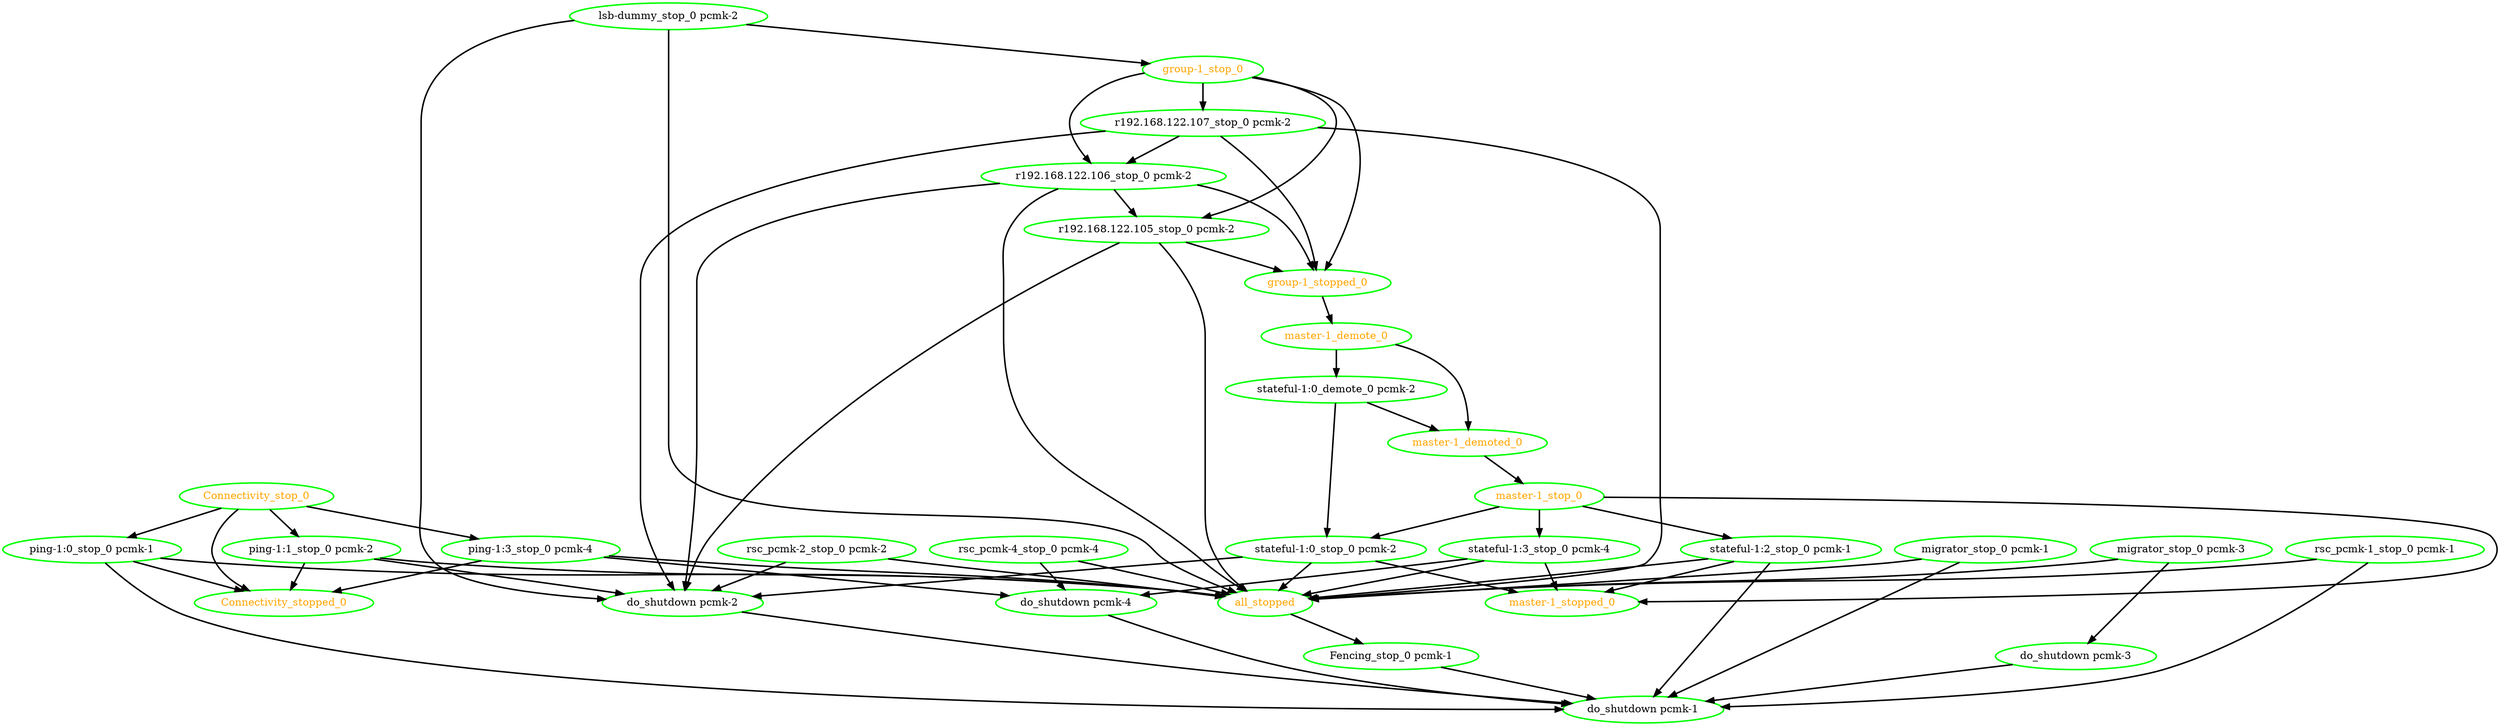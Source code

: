 digraph "g" {
"Connectivity_stop_0" -> "Connectivity_stopped_0" [ style = bold]
"Connectivity_stop_0" -> "ping-1:0_stop_0 pcmk-1" [ style = bold]
"Connectivity_stop_0" -> "ping-1:1_stop_0 pcmk-2" [ style = bold]
"Connectivity_stop_0" -> "ping-1:3_stop_0 pcmk-4" [ style = bold]
"Connectivity_stop_0" [ style=bold color="green" fontcolor="orange"]
"Connectivity_stopped_0" [ style=bold color="green" fontcolor="orange"]
"Fencing_stop_0 pcmk-1" -> "do_shutdown pcmk-1" [ style = bold]
"Fencing_stop_0 pcmk-1" [ style=bold color="green" fontcolor="black"]
"all_stopped" -> "Fencing_stop_0 pcmk-1" [ style = bold]
"all_stopped" [ style=bold color="green" fontcolor="orange"]
"do_shutdown pcmk-1" [ style=bold color="green" fontcolor="black"]
"do_shutdown pcmk-2" -> "do_shutdown pcmk-1" [ style = bold]
"do_shutdown pcmk-2" [ style=bold color="green" fontcolor="black"]
"do_shutdown pcmk-3" -> "do_shutdown pcmk-1" [ style = bold]
"do_shutdown pcmk-3" [ style=bold color="green" fontcolor="black"]
"do_shutdown pcmk-4" -> "do_shutdown pcmk-1" [ style = bold]
"do_shutdown pcmk-4" [ style=bold color="green" fontcolor="black"]
"group-1_stop_0" -> "group-1_stopped_0" [ style = bold]
"group-1_stop_0" -> "r192.168.122.105_stop_0 pcmk-2" [ style = bold]
"group-1_stop_0" -> "r192.168.122.106_stop_0 pcmk-2" [ style = bold]
"group-1_stop_0" -> "r192.168.122.107_stop_0 pcmk-2" [ style = bold]
"group-1_stop_0" [ style=bold color="green" fontcolor="orange"]
"group-1_stopped_0" -> "master-1_demote_0" [ style = bold]
"group-1_stopped_0" [ style=bold color="green" fontcolor="orange"]
"lsb-dummy_stop_0 pcmk-2" -> "all_stopped" [ style = bold]
"lsb-dummy_stop_0 pcmk-2" -> "do_shutdown pcmk-2" [ style = bold]
"lsb-dummy_stop_0 pcmk-2" -> "group-1_stop_0" [ style = bold]
"lsb-dummy_stop_0 pcmk-2" [ style=bold color="green" fontcolor="black"]
"master-1_demote_0" -> "master-1_demoted_0" [ style = bold]
"master-1_demote_0" -> "stateful-1:0_demote_0 pcmk-2" [ style = bold]
"master-1_demote_0" [ style=bold color="green" fontcolor="orange"]
"master-1_demoted_0" -> "master-1_stop_0" [ style = bold]
"master-1_demoted_0" [ style=bold color="green" fontcolor="orange"]
"master-1_stop_0" -> "master-1_stopped_0" [ style = bold]
"master-1_stop_0" -> "stateful-1:0_stop_0 pcmk-2" [ style = bold]
"master-1_stop_0" -> "stateful-1:2_stop_0 pcmk-1" [ style = bold]
"master-1_stop_0" -> "stateful-1:3_stop_0 pcmk-4" [ style = bold]
"master-1_stop_0" [ style=bold color="green" fontcolor="orange"]
"master-1_stopped_0" [ style=bold color="green" fontcolor="orange"]
"migrator_stop_0 pcmk-1" -> "all_stopped" [ style = bold]
"migrator_stop_0 pcmk-1" -> "do_shutdown pcmk-1" [ style = bold]
"migrator_stop_0 pcmk-1" [ style=bold color="green" fontcolor="black"]
"migrator_stop_0 pcmk-3" -> "all_stopped" [ style = bold]
"migrator_stop_0 pcmk-3" -> "do_shutdown pcmk-3" [ style = bold]
"migrator_stop_0 pcmk-3" [ style=bold color="green" fontcolor="black"]
"ping-1:0_stop_0 pcmk-1" -> "Connectivity_stopped_0" [ style = bold]
"ping-1:0_stop_0 pcmk-1" -> "all_stopped" [ style = bold]
"ping-1:0_stop_0 pcmk-1" -> "do_shutdown pcmk-1" [ style = bold]
"ping-1:0_stop_0 pcmk-1" [ style=bold color="green" fontcolor="black"]
"ping-1:1_stop_0 pcmk-2" -> "Connectivity_stopped_0" [ style = bold]
"ping-1:1_stop_0 pcmk-2" -> "all_stopped" [ style = bold]
"ping-1:1_stop_0 pcmk-2" -> "do_shutdown pcmk-2" [ style = bold]
"ping-1:1_stop_0 pcmk-2" [ style=bold color="green" fontcolor="black"]
"ping-1:3_stop_0 pcmk-4" -> "Connectivity_stopped_0" [ style = bold]
"ping-1:3_stop_0 pcmk-4" -> "all_stopped" [ style = bold]
"ping-1:3_stop_0 pcmk-4" -> "do_shutdown pcmk-4" [ style = bold]
"ping-1:3_stop_0 pcmk-4" [ style=bold color="green" fontcolor="black"]
"r192.168.122.105_stop_0 pcmk-2" -> "all_stopped" [ style = bold]
"r192.168.122.105_stop_0 pcmk-2" -> "do_shutdown pcmk-2" [ style = bold]
"r192.168.122.105_stop_0 pcmk-2" -> "group-1_stopped_0" [ style = bold]
"r192.168.122.105_stop_0 pcmk-2" [ style=bold color="green" fontcolor="black"]
"r192.168.122.106_stop_0 pcmk-2" -> "all_stopped" [ style = bold]
"r192.168.122.106_stop_0 pcmk-2" -> "do_shutdown pcmk-2" [ style = bold]
"r192.168.122.106_stop_0 pcmk-2" -> "group-1_stopped_0" [ style = bold]
"r192.168.122.106_stop_0 pcmk-2" -> "r192.168.122.105_stop_0 pcmk-2" [ style = bold]
"r192.168.122.106_stop_0 pcmk-2" [ style=bold color="green" fontcolor="black"]
"r192.168.122.107_stop_0 pcmk-2" -> "all_stopped" [ style = bold]
"r192.168.122.107_stop_0 pcmk-2" -> "do_shutdown pcmk-2" [ style = bold]
"r192.168.122.107_stop_0 pcmk-2" -> "group-1_stopped_0" [ style = bold]
"r192.168.122.107_stop_0 pcmk-2" -> "r192.168.122.106_stop_0 pcmk-2" [ style = bold]
"r192.168.122.107_stop_0 pcmk-2" [ style=bold color="green" fontcolor="black"]
"rsc_pcmk-1_stop_0 pcmk-1" -> "all_stopped" [ style = bold]
"rsc_pcmk-1_stop_0 pcmk-1" -> "do_shutdown pcmk-1" [ style = bold]
"rsc_pcmk-1_stop_0 pcmk-1" [ style=bold color="green" fontcolor="black"]
"rsc_pcmk-2_stop_0 pcmk-2" -> "all_stopped" [ style = bold]
"rsc_pcmk-2_stop_0 pcmk-2" -> "do_shutdown pcmk-2" [ style = bold]
"rsc_pcmk-2_stop_0 pcmk-2" [ style=bold color="green" fontcolor="black"]
"rsc_pcmk-4_stop_0 pcmk-4" -> "all_stopped" [ style = bold]
"rsc_pcmk-4_stop_0 pcmk-4" -> "do_shutdown pcmk-4" [ style = bold]
"rsc_pcmk-4_stop_0 pcmk-4" [ style=bold color="green" fontcolor="black"]
"stateful-1:0_demote_0 pcmk-2" -> "master-1_demoted_0" [ style = bold]
"stateful-1:0_demote_0 pcmk-2" -> "stateful-1:0_stop_0 pcmk-2" [ style = bold]
"stateful-1:0_demote_0 pcmk-2" [ style=bold color="green" fontcolor="black"]
"stateful-1:0_stop_0 pcmk-2" -> "all_stopped" [ style = bold]
"stateful-1:0_stop_0 pcmk-2" -> "do_shutdown pcmk-2" [ style = bold]
"stateful-1:0_stop_0 pcmk-2" -> "master-1_stopped_0" [ style = bold]
"stateful-1:0_stop_0 pcmk-2" [ style=bold color="green" fontcolor="black"]
"stateful-1:2_stop_0 pcmk-1" -> "all_stopped" [ style = bold]
"stateful-1:2_stop_0 pcmk-1" -> "do_shutdown pcmk-1" [ style = bold]
"stateful-1:2_stop_0 pcmk-1" -> "master-1_stopped_0" [ style = bold]
"stateful-1:2_stop_0 pcmk-1" [ style=bold color="green" fontcolor="black"]
"stateful-1:3_stop_0 pcmk-4" -> "all_stopped" [ style = bold]
"stateful-1:3_stop_0 pcmk-4" -> "do_shutdown pcmk-4" [ style = bold]
"stateful-1:3_stop_0 pcmk-4" -> "master-1_stopped_0" [ style = bold]
"stateful-1:3_stop_0 pcmk-4" [ style=bold color="green" fontcolor="black"]
}
